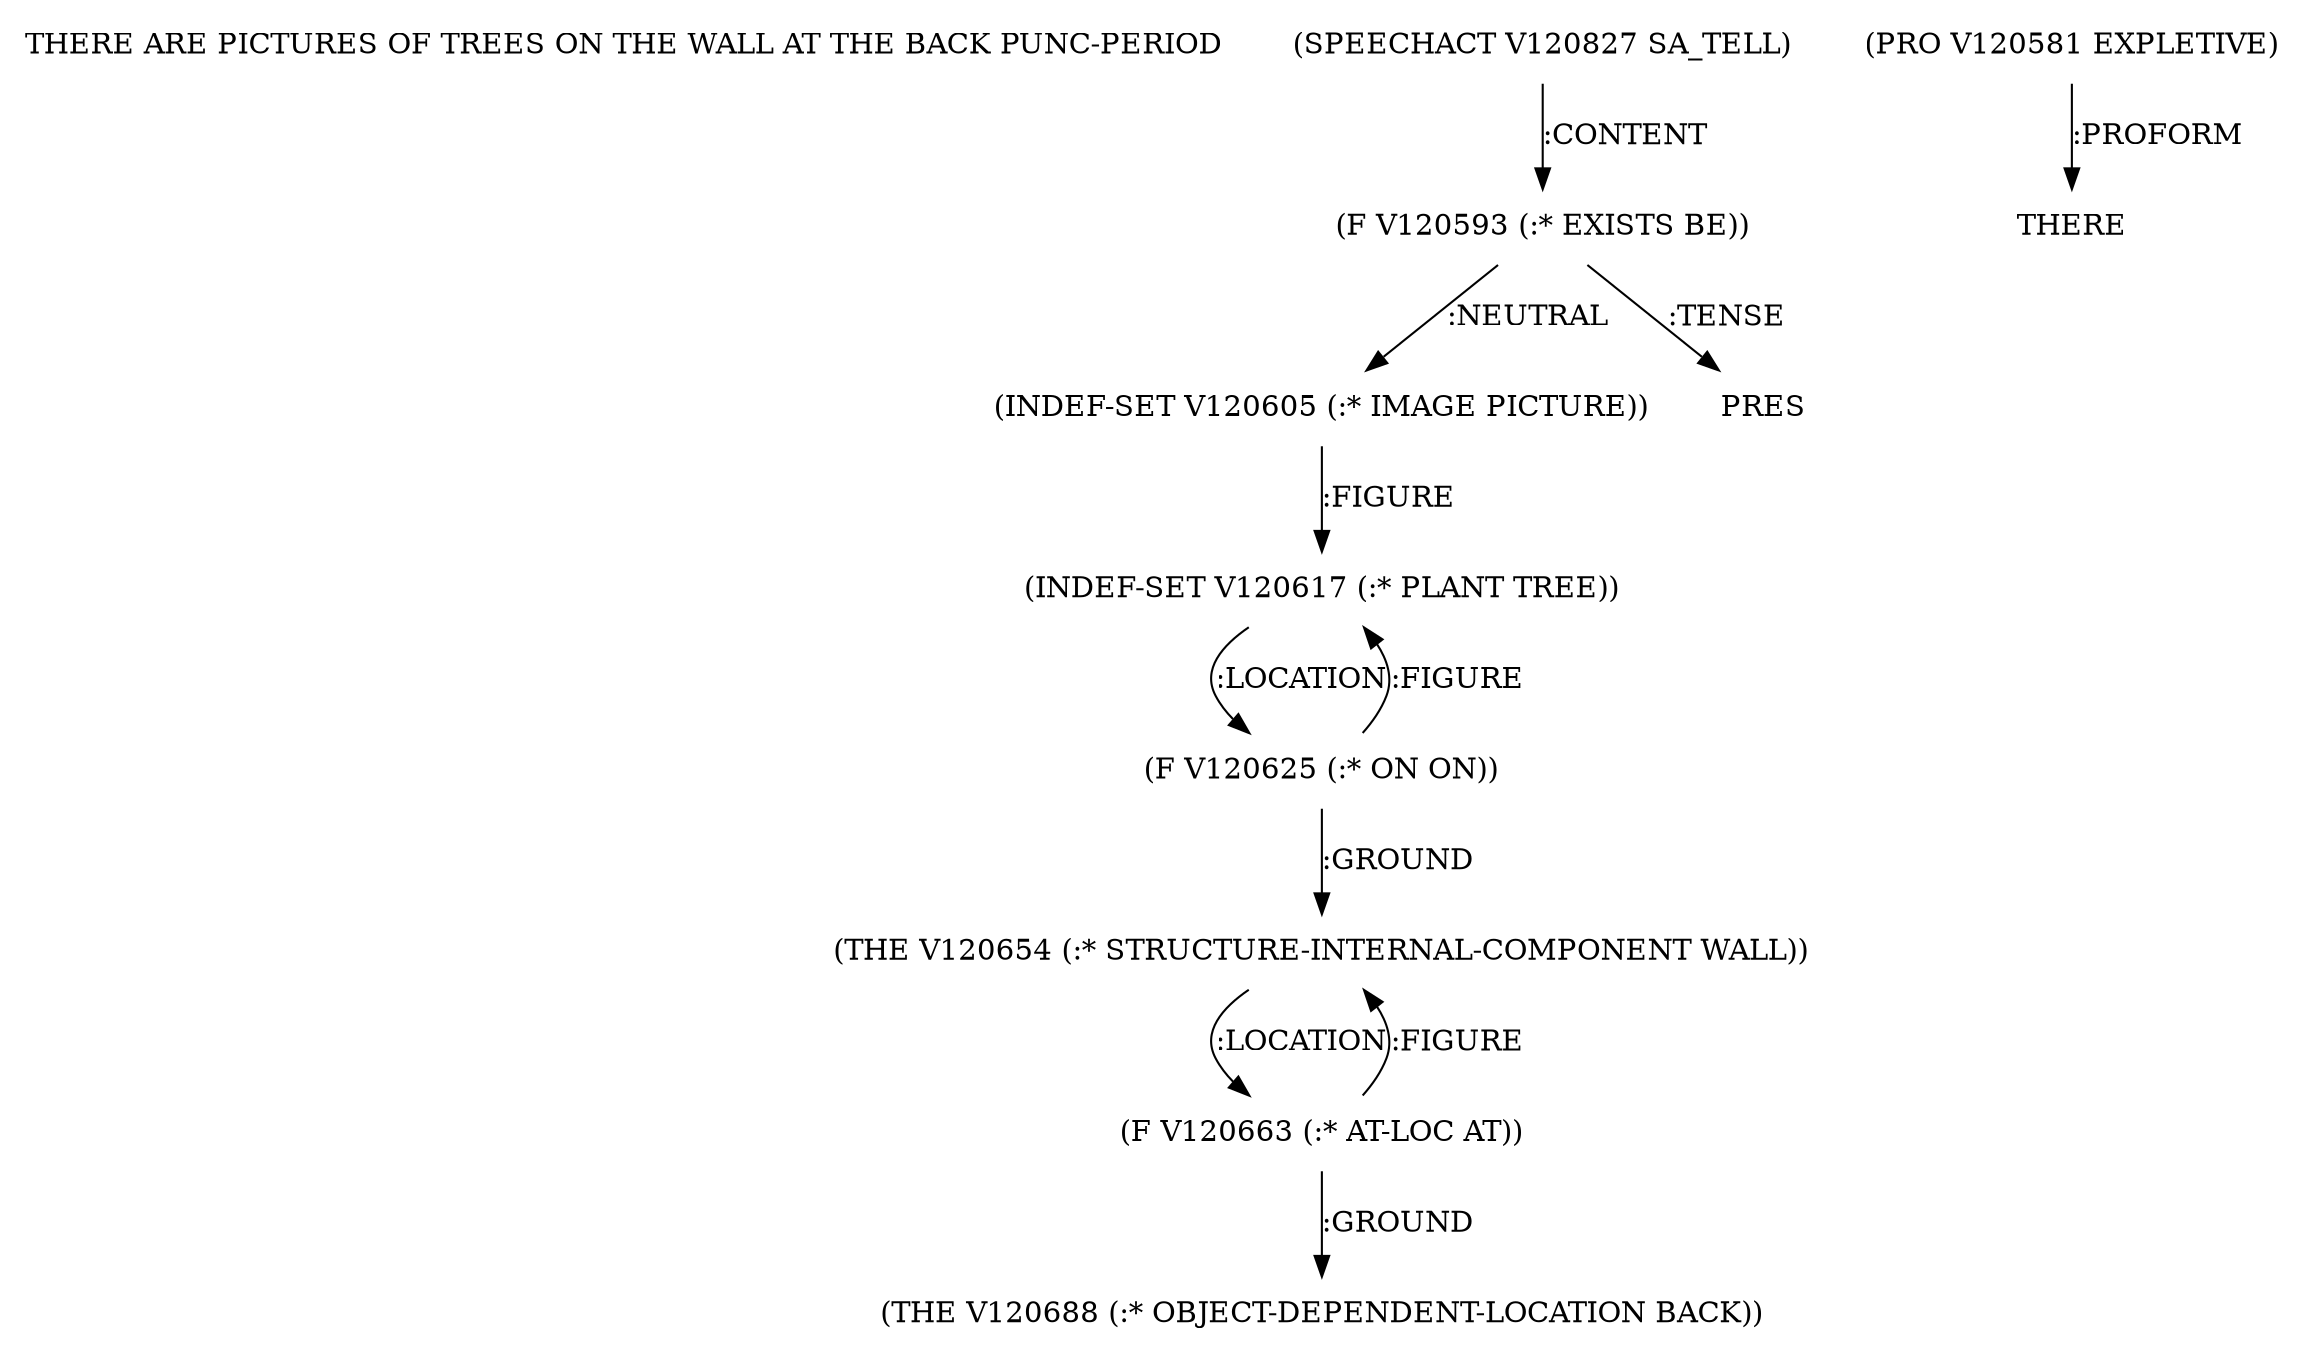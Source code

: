 digraph Terms {
  node [shape=none]
  "THERE ARE PICTURES OF TREES ON THE WALL AT THE BACK PUNC-PERIOD"
  "V120827" [label="(SPEECHACT V120827 SA_TELL)"]
  "V120827" -> "V120593" [label=":CONTENT"]
  "V120593" [label="(F V120593 (:* EXISTS BE))"]
  "V120593" -> "V120605" [label=":NEUTRAL"]
  "V120593" -> "NT121104" [label=":TENSE"]
  "NT121104" [label="PRES"]
  "V120581" [label="(PRO V120581 EXPLETIVE)"]
  "V120581" -> "NT121105" [label=":PROFORM"]
  "NT121105" [label="THERE"]
  "V120605" [label="(INDEF-SET V120605 (:* IMAGE PICTURE))"]
  "V120605" -> "V120617" [label=":FIGURE"]
  "V120617" [label="(INDEF-SET V120617 (:* PLANT TREE))"]
  "V120617" -> "V120625" [label=":LOCATION"]
  "V120625" [label="(F V120625 (:* ON ON))"]
  "V120625" -> "V120654" [label=":GROUND"]
  "V120625" -> "V120617" [label=":FIGURE"]
  "V120654" [label="(THE V120654 (:* STRUCTURE-INTERNAL-COMPONENT WALL))"]
  "V120654" -> "V120663" [label=":LOCATION"]
  "V120663" [label="(F V120663 (:* AT-LOC AT))"]
  "V120663" -> "V120688" [label=":GROUND"]
  "V120663" -> "V120654" [label=":FIGURE"]
  "V120688" [label="(THE V120688 (:* OBJECT-DEPENDENT-LOCATION BACK))"]
}
